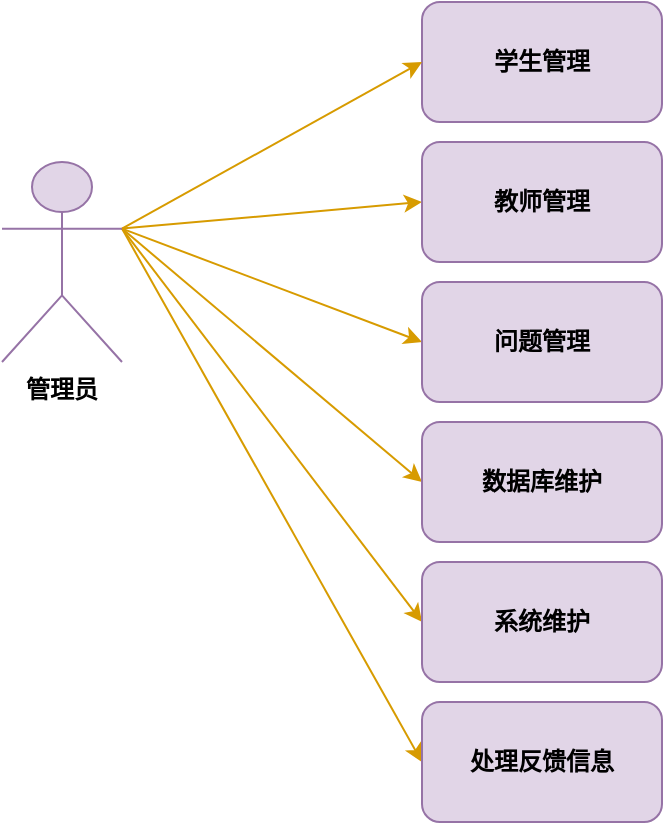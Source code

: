 <mxfile version="21.2.9" type="github">
  <diagram name="第 1 页" id="tTuzNMt167LTnkJXHXdV">
    <mxGraphModel dx="746" dy="516" grid="1" gridSize="10" guides="1" tooltips="1" connect="1" arrows="1" fold="1" page="1" pageScale="1" pageWidth="827" pageHeight="1169" math="0" shadow="0">
      <root>
        <mxCell id="0" />
        <mxCell id="1" parent="0" />
        <mxCell id="CT4XLEPERA3SMhj64UZN-1" value="学生管理" style="rounded=1;whiteSpace=wrap;html=1;fillColor=#e1d5e7;strokeColor=#9673a6;fontFamily=Times New Roman;fontStyle=1" vertex="1" parent="1">
          <mxGeometry x="310" y="360" width="120" height="60" as="geometry" />
        </mxCell>
        <mxCell id="CT4XLEPERA3SMhj64UZN-2" style="rounded=0;orthogonalLoop=1;jettySize=auto;html=1;entryX=0;entryY=0.5;entryDx=0;entryDy=0;fillColor=#ffe6cc;strokeColor=#D79B00;" edge="1" parent="1" source="CT4XLEPERA3SMhj64UZN-8" target="CT4XLEPERA3SMhj64UZN-1">
          <mxGeometry relative="1" as="geometry">
            <mxPoint x="350" y="390" as="targetPoint" />
          </mxGeometry>
        </mxCell>
        <mxCell id="CT4XLEPERA3SMhj64UZN-3" style="edgeStyle=none;shape=connector;rounded=0;orthogonalLoop=1;jettySize=auto;html=1;entryX=0;entryY=0.5;entryDx=0;entryDy=0;labelBackgroundColor=default;strokeColor=#d79b00;fontFamily=Helvetica;fontSize=12;fontColor=default;endArrow=classic;fillColor=#ffe6cc;exitX=1;exitY=0.333;exitDx=0;exitDy=0;exitPerimeter=0;" edge="1" parent="1" source="CT4XLEPERA3SMhj64UZN-8" target="CT4XLEPERA3SMhj64UZN-9">
          <mxGeometry relative="1" as="geometry" />
        </mxCell>
        <mxCell id="CT4XLEPERA3SMhj64UZN-4" style="edgeStyle=none;shape=connector;rounded=0;orthogonalLoop=1;jettySize=auto;html=1;labelBackgroundColor=default;strokeColor=#d79b00;fontFamily=Helvetica;fontSize=12;fontColor=default;endArrow=classic;fillColor=#ffe6cc;entryX=0;entryY=0.5;entryDx=0;entryDy=0;exitX=1;exitY=0.333;exitDx=0;exitDy=0;exitPerimeter=0;" edge="1" parent="1" source="CT4XLEPERA3SMhj64UZN-8" target="CT4XLEPERA3SMhj64UZN-10">
          <mxGeometry relative="1" as="geometry">
            <mxPoint x="310" y="330.0" as="targetPoint" />
          </mxGeometry>
        </mxCell>
        <mxCell id="CT4XLEPERA3SMhj64UZN-5" style="edgeStyle=none;shape=connector;rounded=0;orthogonalLoop=1;jettySize=auto;html=1;entryX=0;entryY=0.5;entryDx=0;entryDy=0;labelBackgroundColor=default;strokeColor=#d79b00;fontFamily=Helvetica;fontSize=12;fontColor=default;endArrow=classic;fillColor=#ffe6cc;exitX=1;exitY=0.333;exitDx=0;exitDy=0;exitPerimeter=0;" edge="1" parent="1" source="CT4XLEPERA3SMhj64UZN-8" target="CT4XLEPERA3SMhj64UZN-11">
          <mxGeometry relative="1" as="geometry" />
        </mxCell>
        <mxCell id="CT4XLEPERA3SMhj64UZN-7" style="edgeStyle=none;shape=connector;rounded=0;orthogonalLoop=1;jettySize=auto;html=1;exitX=1;exitY=0.333;exitDx=0;exitDy=0;exitPerimeter=0;entryX=0;entryY=0.5;entryDx=0;entryDy=0;labelBackgroundColor=default;strokeColor=#d79b00;fontFamily=Helvetica;fontSize=12;fontColor=default;endArrow=classic;fillColor=#ffe6cc;" edge="1" parent="1" source="CT4XLEPERA3SMhj64UZN-8" target="CT4XLEPERA3SMhj64UZN-13">
          <mxGeometry relative="1" as="geometry" />
        </mxCell>
        <mxCell id="CT4XLEPERA3SMhj64UZN-16" style="edgeStyle=none;shape=connector;rounded=0;orthogonalLoop=1;jettySize=auto;html=1;exitX=1;exitY=0.333;exitDx=0;exitDy=0;exitPerimeter=0;entryX=0;entryY=0.5;entryDx=0;entryDy=0;labelBackgroundColor=default;strokeColor=#D79B00;fontFamily=Helvetica;fontSize=11;fontColor=default;endArrow=classic;fillColor=#ffe6cc;" edge="1" parent="1" source="CT4XLEPERA3SMhj64UZN-8" target="CT4XLEPERA3SMhj64UZN-14">
          <mxGeometry relative="1" as="geometry" />
        </mxCell>
        <mxCell id="CT4XLEPERA3SMhj64UZN-8" value="管理员" style="shape=umlActor;verticalLabelPosition=bottom;verticalAlign=top;outlineConnect=0;labelBackgroundColor=none;fillColor=#e1d5e7;strokeColor=#9673a6;fontStyle=1;strokeWidth=1;fontFamily=Times New Roman;" vertex="1" parent="1">
          <mxGeometry x="100" y="440" width="60" height="100" as="geometry" />
        </mxCell>
        <mxCell id="CT4XLEPERA3SMhj64UZN-9" value="问题管理" style="rounded=1;whiteSpace=wrap;html=1;fillColor=#e1d5e7;strokeColor=#9673a6;fontFamily=Times New Roman;fontStyle=1" vertex="1" parent="1">
          <mxGeometry x="310" y="500" width="120" height="60" as="geometry" />
        </mxCell>
        <mxCell id="CT4XLEPERA3SMhj64UZN-10" value="系统维护" style="rounded=1;whiteSpace=wrap;html=1;fillColor=#e1d5e7;strokeColor=#9673a6;fontFamily=Times New Roman;fontStyle=1" vertex="1" parent="1">
          <mxGeometry x="310" y="640" width="120" height="60" as="geometry" />
        </mxCell>
        <mxCell id="CT4XLEPERA3SMhj64UZN-11" value="处理反馈信息" style="rounded=1;whiteSpace=wrap;html=1;fillColor=#e1d5e7;strokeColor=#9673a6;fontFamily=Times New Roman;fontStyle=1" vertex="1" parent="1">
          <mxGeometry x="310" y="710" width="120" height="60" as="geometry" />
        </mxCell>
        <mxCell id="CT4XLEPERA3SMhj64UZN-13" value="数据库维护" style="rounded=1;whiteSpace=wrap;html=1;fillColor=#e1d5e7;strokeColor=#9673a6;fontFamily=Times New Roman;fontStyle=1" vertex="1" parent="1">
          <mxGeometry x="310" y="570" width="120" height="60" as="geometry" />
        </mxCell>
        <mxCell id="CT4XLEPERA3SMhj64UZN-14" value="教师管理" style="rounded=1;whiteSpace=wrap;html=1;fillColor=#e1d5e7;strokeColor=#9673a6;fontFamily=Times New Roman;fontStyle=1" vertex="1" parent="1">
          <mxGeometry x="310" y="430" width="120" height="60" as="geometry" />
        </mxCell>
      </root>
    </mxGraphModel>
  </diagram>
</mxfile>

